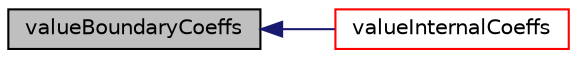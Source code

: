 digraph "valueBoundaryCoeffs"
{
  bgcolor="transparent";
  edge [fontname="Helvetica",fontsize="10",labelfontname="Helvetica",labelfontsize="10"];
  node [fontname="Helvetica",fontsize="10",shape=record];
  rankdir="LR";
  Node36 [label="valueBoundaryCoeffs",height=0.2,width=0.4,color="black", fillcolor="grey75", style="filled", fontcolor="black"];
  Node36 -> Node37 [dir="back",color="midnightblue",fontsize="10",style="solid",fontname="Helvetica"];
  Node37 [label="valueInternalCoeffs",height=0.2,width=0.4,color="red",URL="$a22793.html#a541ce5c2450b431429d4b4833b66761f",tooltip="Return the matrix diagonal coefficients corresponding to the. "];
}
